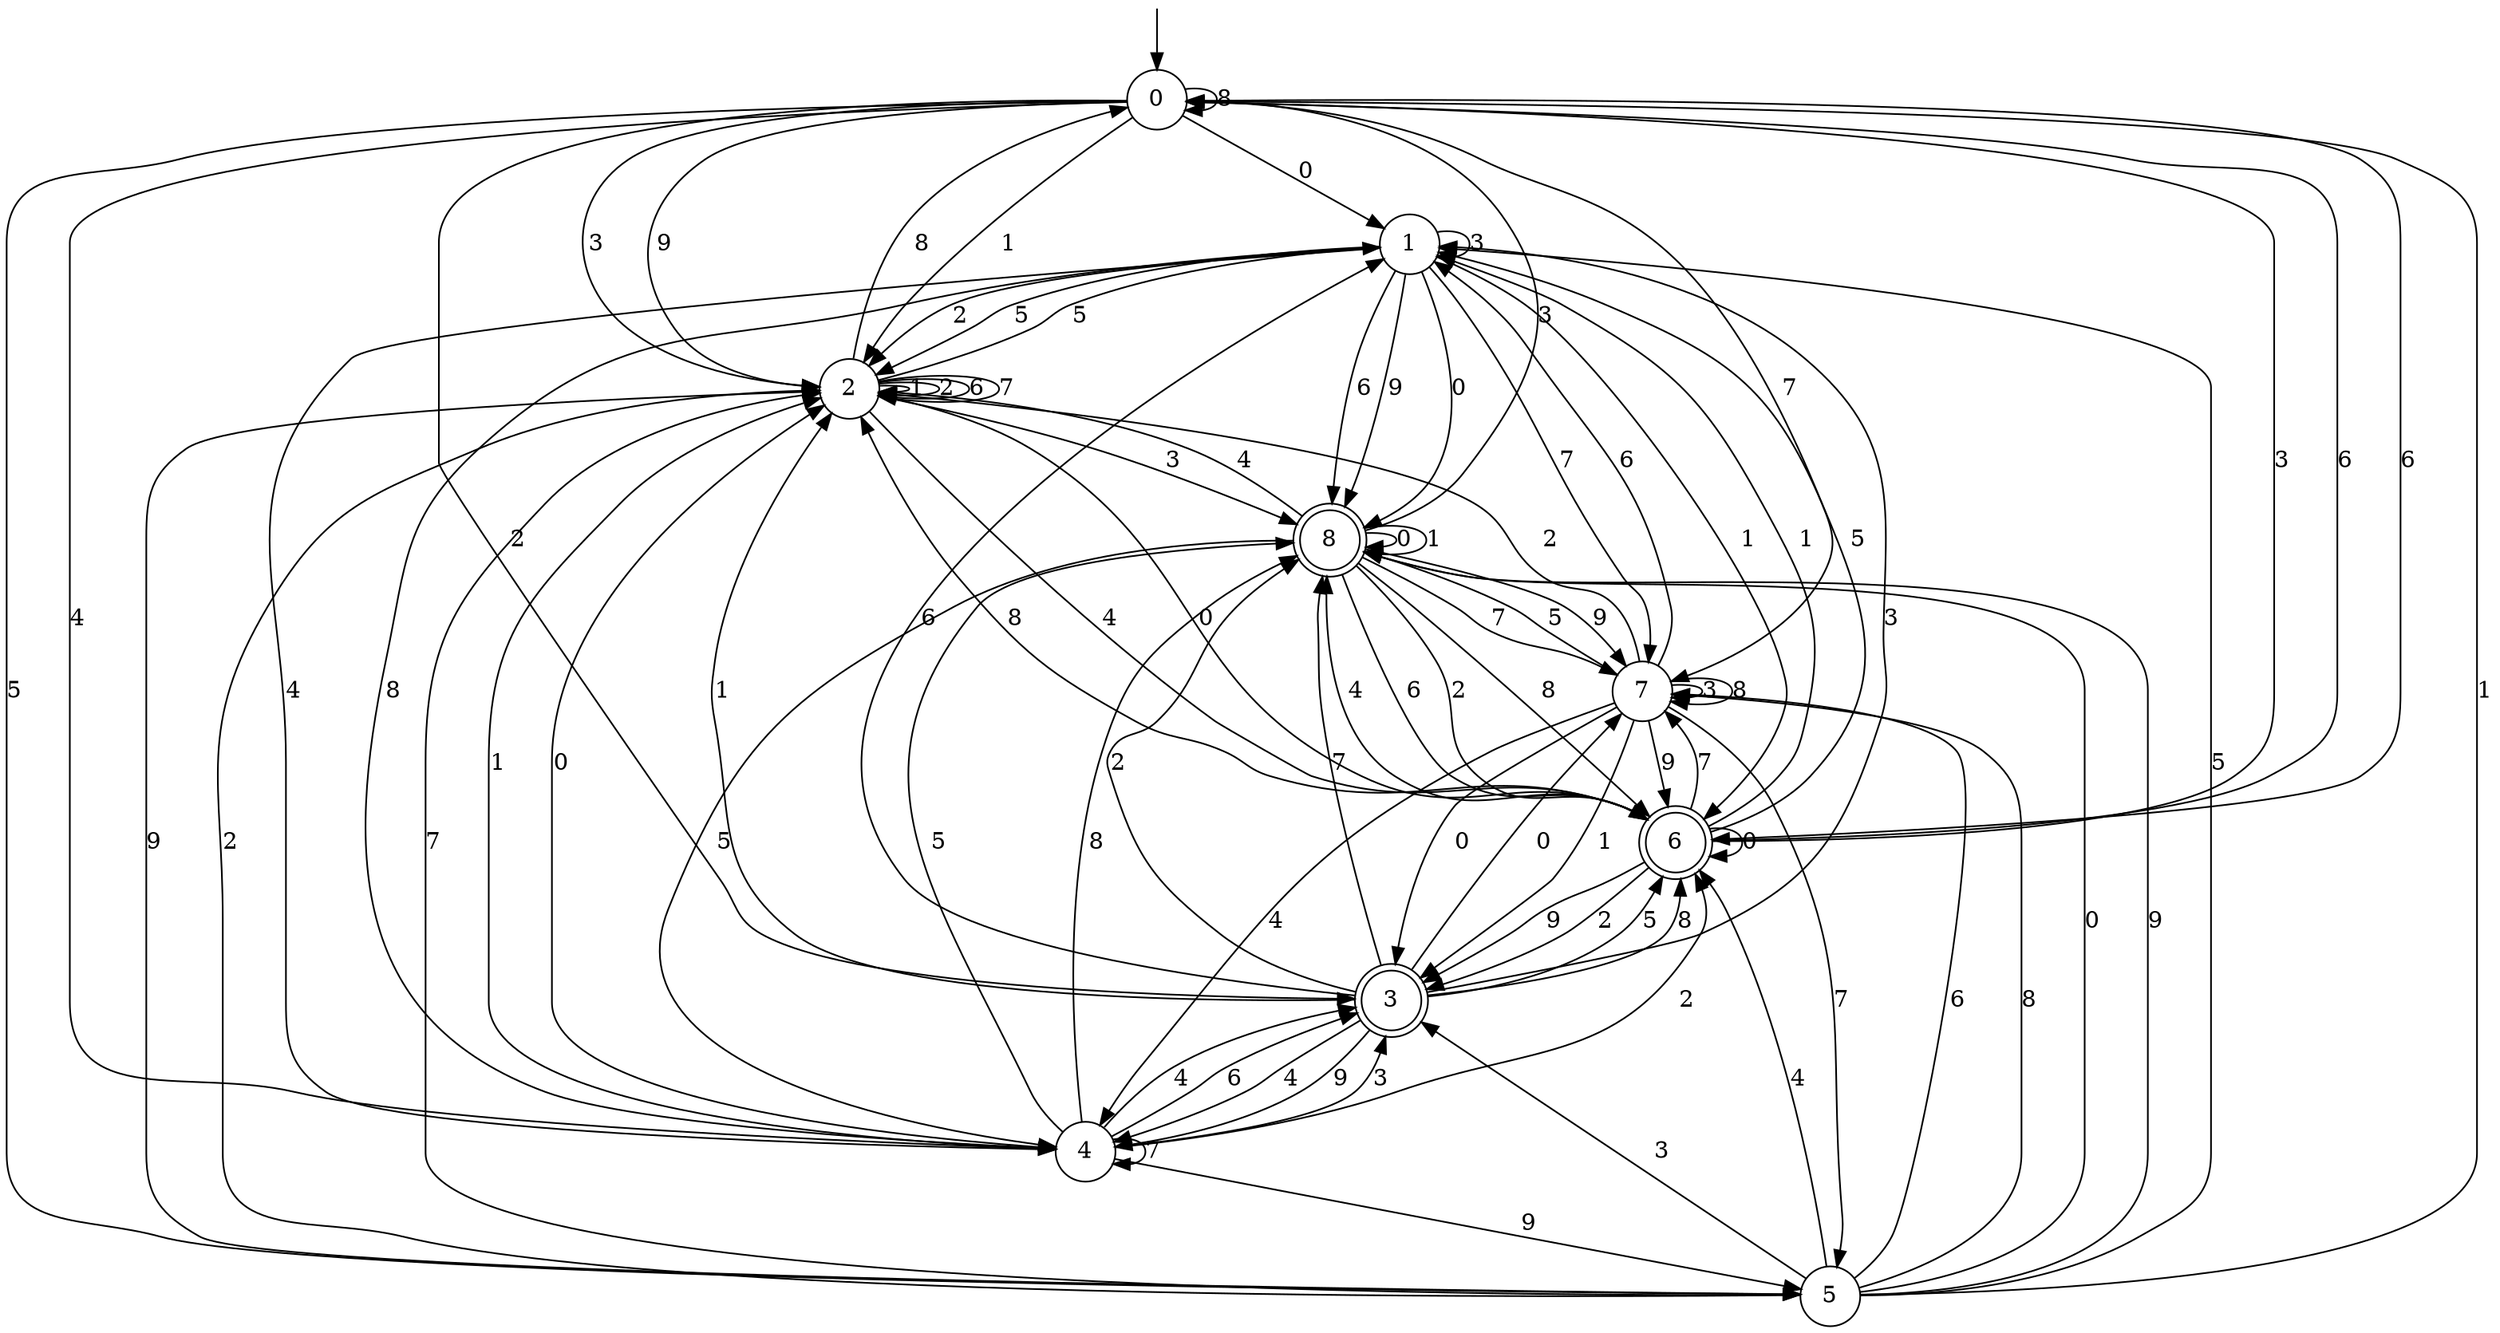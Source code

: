 digraph g {

	s0 [shape="circle" label="0"];
	s1 [shape="circle" label="1"];
	s2 [shape="circle" label="2"];
	s3 [shape="doublecircle" label="3"];
	s4 [shape="circle" label="4"];
	s5 [shape="circle" label="5"];
	s6 [shape="doublecircle" label="6"];
	s7 [shape="circle" label="7"];
	s8 [shape="doublecircle" label="8"];
	s0 -> s1 [label="0"];
	s0 -> s2 [label="1"];
	s0 -> s3 [label="2"];
	s0 -> s2 [label="3"];
	s0 -> s4 [label="4"];
	s0 -> s5 [label="5"];
	s0 -> s6 [label="6"];
	s0 -> s7 [label="7"];
	s0 -> s0 [label="8"];
	s0 -> s2 [label="9"];
	s1 -> s8 [label="0"];
	s1 -> s6 [label="1"];
	s1 -> s2 [label="2"];
	s1 -> s1 [label="3"];
	s1 -> s4 [label="4"];
	s1 -> s2 [label="5"];
	s1 -> s8 [label="6"];
	s1 -> s7 [label="7"];
	s1 -> s4 [label="8"];
	s1 -> s8 [label="9"];
	s2 -> s6 [label="0"];
	s2 -> s2 [label="1"];
	s2 -> s2 [label="2"];
	s2 -> s8 [label="3"];
	s2 -> s6 [label="4"];
	s2 -> s1 [label="5"];
	s2 -> s2 [label="6"];
	s2 -> s2 [label="7"];
	s2 -> s0 [label="8"];
	s2 -> s5 [label="9"];
	s3 -> s7 [label="0"];
	s3 -> s2 [label="1"];
	s3 -> s8 [label="2"];
	s3 -> s1 [label="3"];
	s3 -> s4 [label="4"];
	s3 -> s6 [label="5"];
	s3 -> s1 [label="6"];
	s3 -> s8 [label="7"];
	s3 -> s6 [label="8"];
	s3 -> s4 [label="9"];
	s4 -> s2 [label="0"];
	s4 -> s2 [label="1"];
	s4 -> s6 [label="2"];
	s4 -> s3 [label="3"];
	s4 -> s3 [label="4"];
	s4 -> s8 [label="5"];
	s4 -> s3 [label="6"];
	s4 -> s4 [label="7"];
	s4 -> s8 [label="8"];
	s4 -> s5 [label="9"];
	s5 -> s8 [label="0"];
	s5 -> s0 [label="1"];
	s5 -> s2 [label="2"];
	s5 -> s3 [label="3"];
	s5 -> s6 [label="4"];
	s5 -> s1 [label="5"];
	s5 -> s7 [label="6"];
	s5 -> s2 [label="7"];
	s5 -> s7 [label="8"];
	s5 -> s8 [label="9"];
	s6 -> s6 [label="0"];
	s6 -> s1 [label="1"];
	s6 -> s3 [label="2"];
	s6 -> s0 [label="3"];
	s6 -> s8 [label="4"];
	s6 -> s1 [label="5"];
	s6 -> s0 [label="6"];
	s6 -> s7 [label="7"];
	s6 -> s2 [label="8"];
	s6 -> s3 [label="9"];
	s7 -> s3 [label="0"];
	s7 -> s3 [label="1"];
	s7 -> s2 [label="2"];
	s7 -> s7 [label="3"];
	s7 -> s4 [label="4"];
	s7 -> s8 [label="5"];
	s7 -> s1 [label="6"];
	s7 -> s5 [label="7"];
	s7 -> s7 [label="8"];
	s7 -> s6 [label="9"];
	s8 -> s8 [label="0"];
	s8 -> s8 [label="1"];
	s8 -> s6 [label="2"];
	s8 -> s0 [label="3"];
	s8 -> s2 [label="4"];
	s8 -> s4 [label="5"];
	s8 -> s6 [label="6"];
	s8 -> s7 [label="7"];
	s8 -> s6 [label="8"];
	s8 -> s7 [label="9"];

__start0 [label="" shape="none" width="0" height="0"];
__start0 -> s0;

}
